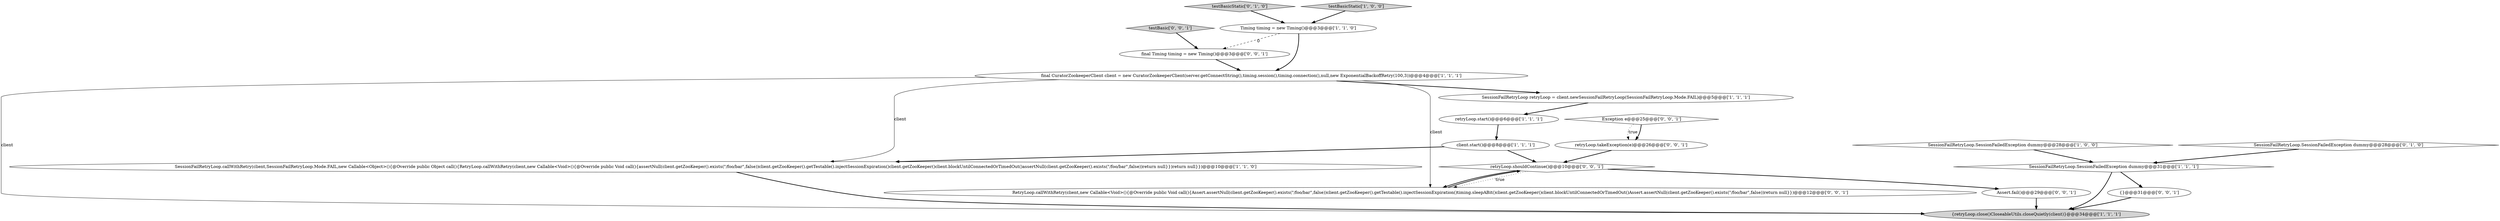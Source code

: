 digraph {
3 [style = filled, label = "SessionFailRetryLoop.callWithRetry(client,SessionFailRetryLoop.Mode.FAIL,new Callable<Object>(){@Override public Object call(){RetryLoop.callWithRetry(client,new Callable<Void>(){@Override public Void call(){assertNull(client.getZooKeeper().exists(\"/foo/bar\",false))client.getZooKeeper().getTestable().injectSessionExpiration()client.getZooKeeper()client.blockUntilConnectedOrTimedOut()assertNull(client.getZooKeeper().exists(\"/foo/bar\",false))return null}})return null}})@@@10@@@['1', '1', '0']", fillcolor = white, shape = ellipse image = "AAA0AAABBB1BBB"];
16 [style = filled, label = "Assert.fail()@@@29@@@['0', '0', '1']", fillcolor = white, shape = ellipse image = "AAA0AAABBB3BBB"];
15 [style = filled, label = "testBasic['0', '0', '1']", fillcolor = lightgray, shape = diamond image = "AAA0AAABBB3BBB"];
6 [style = filled, label = "retryLoop.start()@@@6@@@['1', '1', '1']", fillcolor = white, shape = ellipse image = "AAA0AAABBB1BBB"];
17 [style = filled, label = "final Timing timing = new Timing()@@@3@@@['0', '0', '1']", fillcolor = white, shape = ellipse image = "AAA0AAABBB3BBB"];
8 [style = filled, label = "Timing timing = new Timing()@@@3@@@['1', '1', '0']", fillcolor = white, shape = ellipse image = "AAA0AAABBB1BBB"];
12 [style = filled, label = "RetryLoop.callWithRetry(client,new Callable<Void>(){@Override public Void call(){Assert.assertNull(client.getZooKeeper().exists(\"/foo/bar\",false))client.getZooKeeper().getTestable().injectSessionExpiration()timing.sleepABit()client.getZooKeeper()client.blockUntilConnectedOrTimedOut()Assert.assertNull(client.getZooKeeper().exists(\"/foo/bar\",false))return null}})@@@12@@@['0', '0', '1']", fillcolor = white, shape = ellipse image = "AAA0AAABBB3BBB"];
18 [style = filled, label = "retryLoop.shouldContinue()@@@10@@@['0', '0', '1']", fillcolor = white, shape = diamond image = "AAA0AAABBB3BBB"];
0 [style = filled, label = "SessionFailRetryLoop.SessionFailedException dummy@@@28@@@['1', '0', '0']", fillcolor = white, shape = diamond image = "AAA0AAABBB1BBB"];
5 [style = filled, label = "{retryLoop.close()CloseableUtils.closeQuietly(client)}@@@34@@@['1', '1', '1']", fillcolor = lightgray, shape = ellipse image = "AAA0AAABBB1BBB"];
4 [style = filled, label = "final CuratorZookeeperClient client = new CuratorZookeeperClient(server.getConnectString(),timing.session(),timing.connection(),null,new ExponentialBackoffRetry(100,3))@@@4@@@['1', '1', '1']", fillcolor = white, shape = ellipse image = "AAA0AAABBB1BBB"];
1 [style = filled, label = "SessionFailRetryLoop.SessionFailedException dummy@@@31@@@['1', '1', '1']", fillcolor = white, shape = diamond image = "AAA0AAABBB1BBB"];
9 [style = filled, label = "SessionFailRetryLoop retryLoop = client.newSessionFailRetryLoop(SessionFailRetryLoop.Mode.FAIL)@@@5@@@['1', '1', '1']", fillcolor = white, shape = ellipse image = "AAA0AAABBB1BBB"];
11 [style = filled, label = "SessionFailRetryLoop.SessionFailedException dummy@@@28@@@['0', '1', '0']", fillcolor = white, shape = diamond image = "AAA0AAABBB2BBB"];
13 [style = filled, label = "Exception e@@@25@@@['0', '0', '1']", fillcolor = white, shape = diamond image = "AAA0AAABBB3BBB"];
10 [style = filled, label = "testBasicStatic['0', '1', '0']", fillcolor = lightgray, shape = diamond image = "AAA0AAABBB2BBB"];
14 [style = filled, label = "{}@@@31@@@['0', '0', '1']", fillcolor = white, shape = ellipse image = "AAA0AAABBB3BBB"];
2 [style = filled, label = "client.start()@@@8@@@['1', '1', '1']", fillcolor = white, shape = ellipse image = "AAA0AAABBB1BBB"];
19 [style = filled, label = "retryLoop.takeException(e)@@@26@@@['0', '0', '1']", fillcolor = white, shape = ellipse image = "AAA0AAABBB3BBB"];
7 [style = filled, label = "testBasicStatic['1', '0', '0']", fillcolor = lightgray, shape = diamond image = "AAA0AAABBB1BBB"];
14->5 [style = bold, label=""];
7->8 [style = bold, label=""];
13->19 [style = bold, label=""];
8->4 [style = bold, label=""];
10->8 [style = bold, label=""];
4->5 [style = solid, label="client"];
11->1 [style = bold, label=""];
1->14 [style = bold, label=""];
18->12 [style = dotted, label="true"];
0->1 [style = bold, label=""];
3->5 [style = bold, label=""];
6->2 [style = bold, label=""];
2->3 [style = bold, label=""];
9->6 [style = bold, label=""];
17->4 [style = bold, label=""];
4->12 [style = solid, label="client"];
2->18 [style = bold, label=""];
4->9 [style = bold, label=""];
18->16 [style = bold, label=""];
12->18 [style = bold, label=""];
13->19 [style = dotted, label="true"];
16->5 [style = bold, label=""];
4->3 [style = solid, label="client"];
18->12 [style = bold, label=""];
19->18 [style = bold, label=""];
8->17 [style = dashed, label="0"];
1->5 [style = bold, label=""];
15->17 [style = bold, label=""];
}

